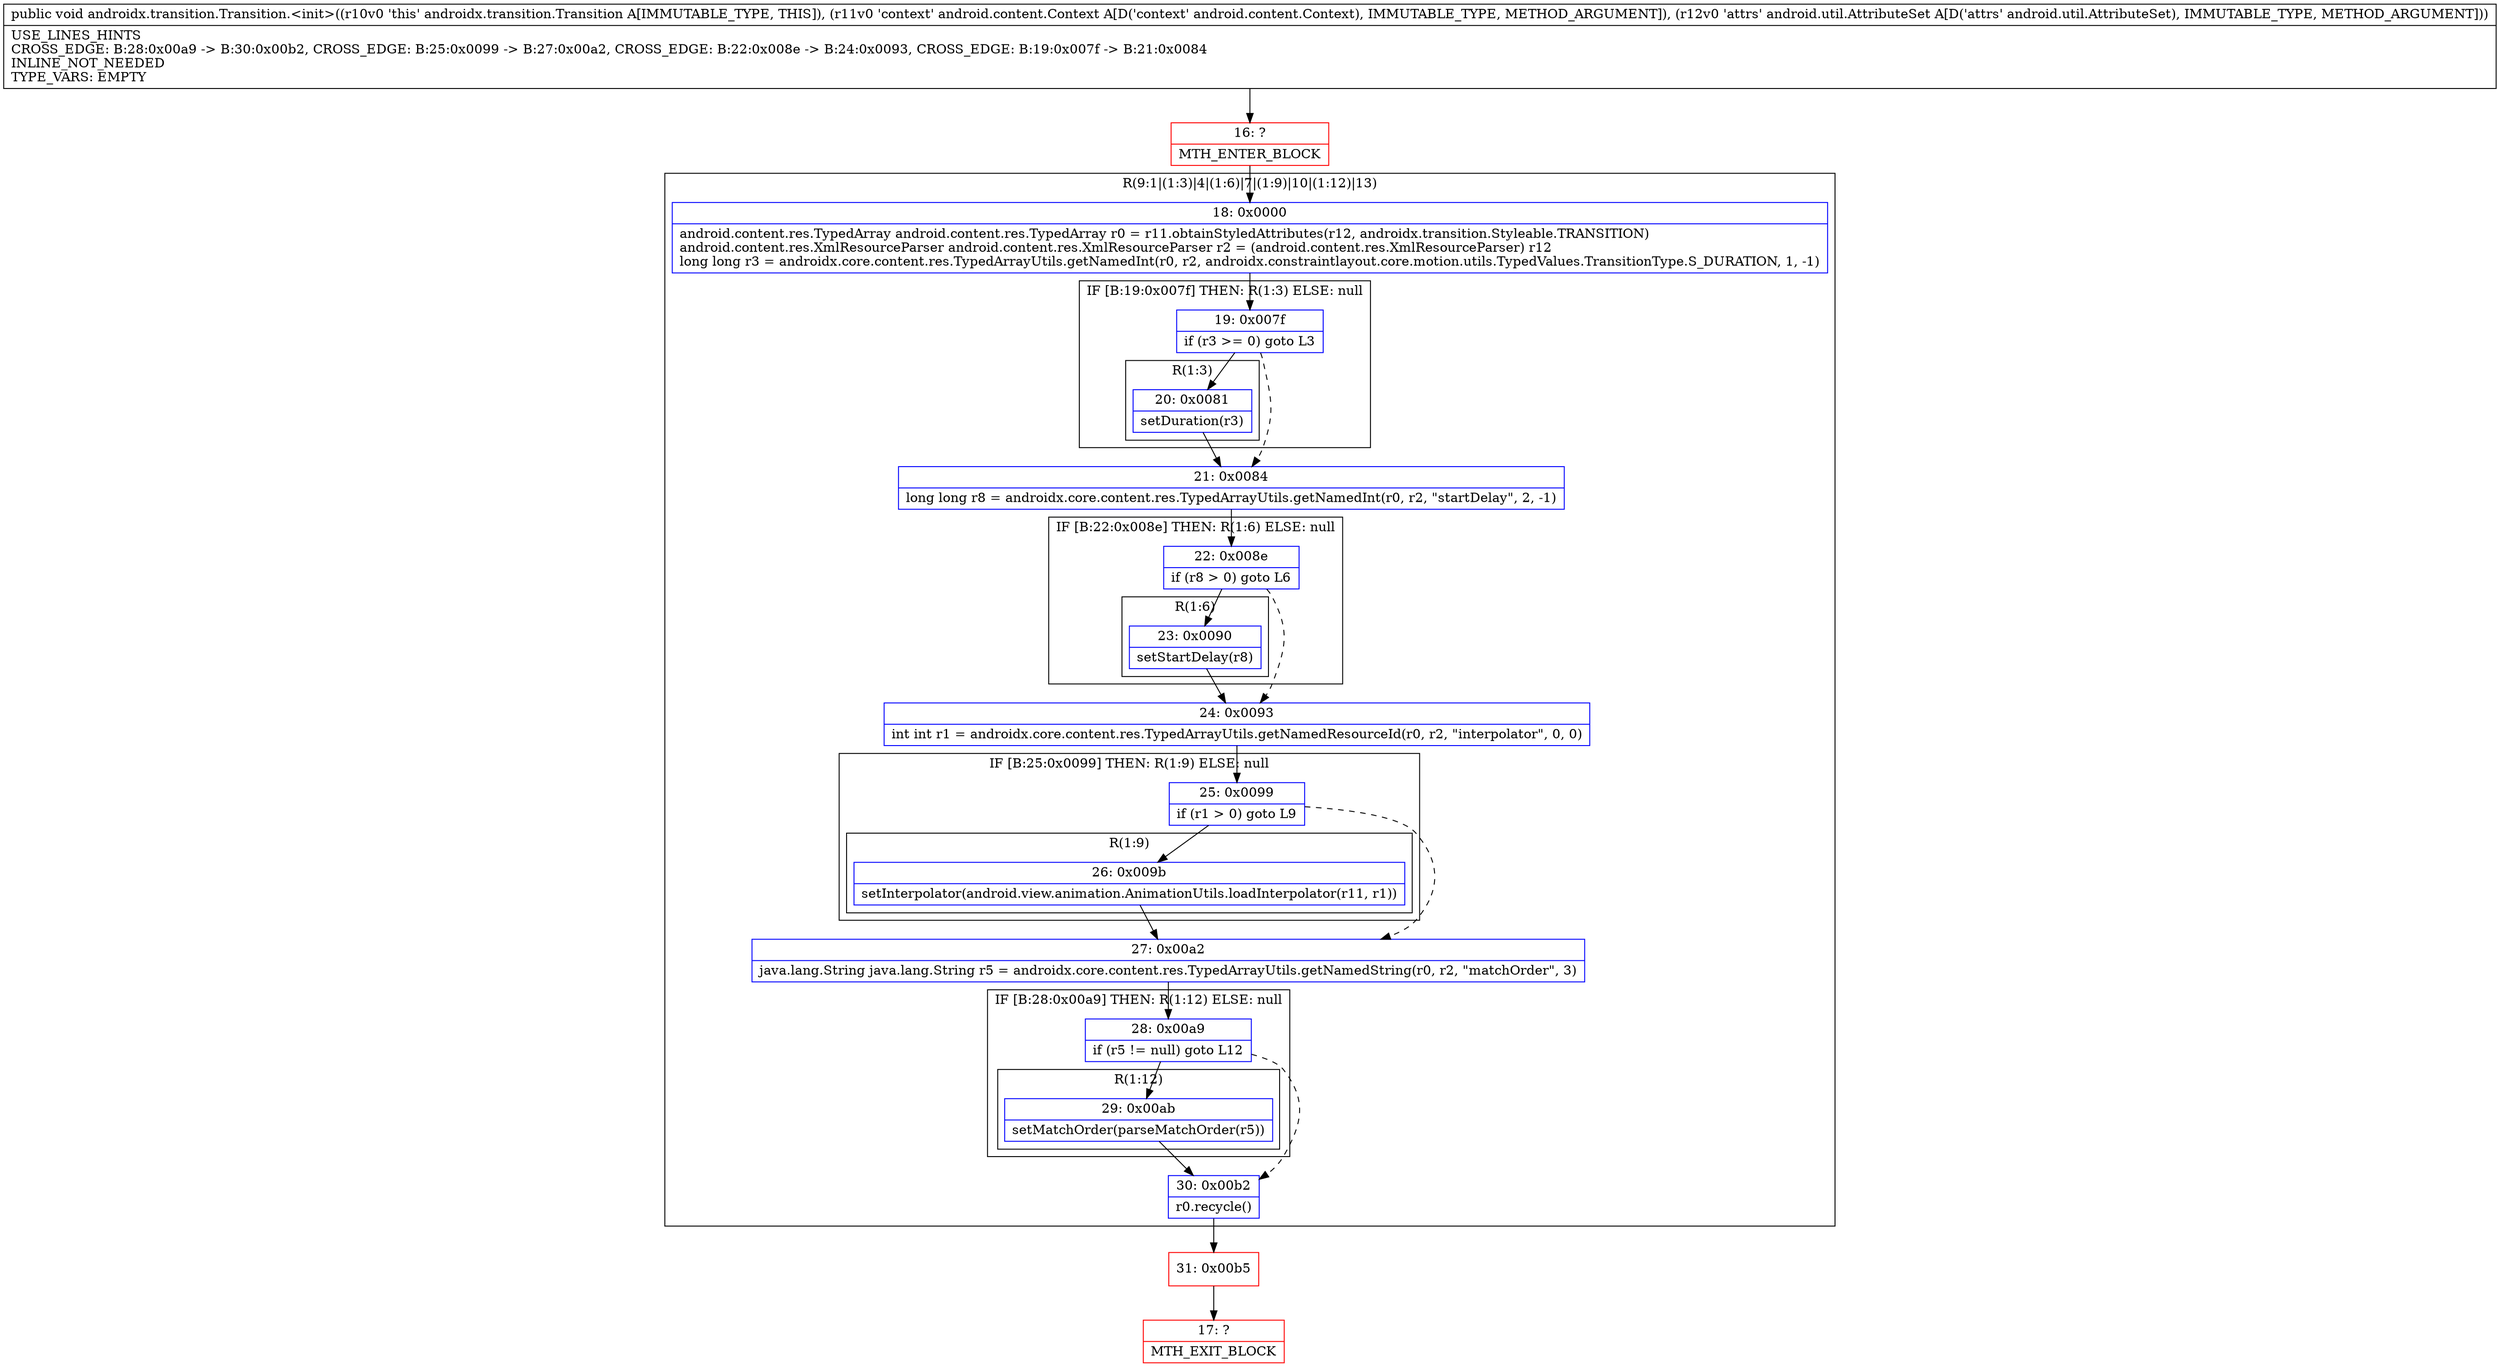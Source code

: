digraph "CFG forandroidx.transition.Transition.\<init\>(Landroid\/content\/Context;Landroid\/util\/AttributeSet;)V" {
subgraph cluster_Region_795158296 {
label = "R(9:1|(1:3)|4|(1:6)|7|(1:9)|10|(1:12)|13)";
node [shape=record,color=blue];
Node_18 [shape=record,label="{18\:\ 0x0000|android.content.res.TypedArray android.content.res.TypedArray r0 = r11.obtainStyledAttributes(r12, androidx.transition.Styleable.TRANSITION)\landroid.content.res.XmlResourceParser android.content.res.XmlResourceParser r2 = (android.content.res.XmlResourceParser) r12\llong long r3 = androidx.core.content.res.TypedArrayUtils.getNamedInt(r0, r2, androidx.constraintlayout.core.motion.utils.TypedValues.TransitionType.S_DURATION, 1, \-1)\l}"];
subgraph cluster_IfRegion_30168932 {
label = "IF [B:19:0x007f] THEN: R(1:3) ELSE: null";
node [shape=record,color=blue];
Node_19 [shape=record,label="{19\:\ 0x007f|if (r3 \>= 0) goto L3\l}"];
subgraph cluster_Region_425300755 {
label = "R(1:3)";
node [shape=record,color=blue];
Node_20 [shape=record,label="{20\:\ 0x0081|setDuration(r3)\l}"];
}
}
Node_21 [shape=record,label="{21\:\ 0x0084|long long r8 = androidx.core.content.res.TypedArrayUtils.getNamedInt(r0, r2, \"startDelay\", 2, \-1)\l}"];
subgraph cluster_IfRegion_1989704659 {
label = "IF [B:22:0x008e] THEN: R(1:6) ELSE: null";
node [shape=record,color=blue];
Node_22 [shape=record,label="{22\:\ 0x008e|if (r8 \> 0) goto L6\l}"];
subgraph cluster_Region_1891885055 {
label = "R(1:6)";
node [shape=record,color=blue];
Node_23 [shape=record,label="{23\:\ 0x0090|setStartDelay(r8)\l}"];
}
}
Node_24 [shape=record,label="{24\:\ 0x0093|int int r1 = androidx.core.content.res.TypedArrayUtils.getNamedResourceId(r0, r2, \"interpolator\", 0, 0)\l}"];
subgraph cluster_IfRegion_332906996 {
label = "IF [B:25:0x0099] THEN: R(1:9) ELSE: null";
node [shape=record,color=blue];
Node_25 [shape=record,label="{25\:\ 0x0099|if (r1 \> 0) goto L9\l}"];
subgraph cluster_Region_1187191190 {
label = "R(1:9)";
node [shape=record,color=blue];
Node_26 [shape=record,label="{26\:\ 0x009b|setInterpolator(android.view.animation.AnimationUtils.loadInterpolator(r11, r1))\l}"];
}
}
Node_27 [shape=record,label="{27\:\ 0x00a2|java.lang.String java.lang.String r5 = androidx.core.content.res.TypedArrayUtils.getNamedString(r0, r2, \"matchOrder\", 3)\l}"];
subgraph cluster_IfRegion_1940960382 {
label = "IF [B:28:0x00a9] THEN: R(1:12) ELSE: null";
node [shape=record,color=blue];
Node_28 [shape=record,label="{28\:\ 0x00a9|if (r5 != null) goto L12\l}"];
subgraph cluster_Region_493003216 {
label = "R(1:12)";
node [shape=record,color=blue];
Node_29 [shape=record,label="{29\:\ 0x00ab|setMatchOrder(parseMatchOrder(r5))\l}"];
}
}
Node_30 [shape=record,label="{30\:\ 0x00b2|r0.recycle()\l}"];
}
Node_16 [shape=record,color=red,label="{16\:\ ?|MTH_ENTER_BLOCK\l}"];
Node_31 [shape=record,color=red,label="{31\:\ 0x00b5}"];
Node_17 [shape=record,color=red,label="{17\:\ ?|MTH_EXIT_BLOCK\l}"];
MethodNode[shape=record,label="{public void androidx.transition.Transition.\<init\>((r10v0 'this' androidx.transition.Transition A[IMMUTABLE_TYPE, THIS]), (r11v0 'context' android.content.Context A[D('context' android.content.Context), IMMUTABLE_TYPE, METHOD_ARGUMENT]), (r12v0 'attrs' android.util.AttributeSet A[D('attrs' android.util.AttributeSet), IMMUTABLE_TYPE, METHOD_ARGUMENT]))  | USE_LINES_HINTS\lCROSS_EDGE: B:28:0x00a9 \-\> B:30:0x00b2, CROSS_EDGE: B:25:0x0099 \-\> B:27:0x00a2, CROSS_EDGE: B:22:0x008e \-\> B:24:0x0093, CROSS_EDGE: B:19:0x007f \-\> B:21:0x0084\lINLINE_NOT_NEEDED\lTYPE_VARS: EMPTY\l}"];
MethodNode -> Node_16;Node_18 -> Node_19;
Node_19 -> Node_20;
Node_19 -> Node_21[style=dashed];
Node_20 -> Node_21;
Node_21 -> Node_22;
Node_22 -> Node_23;
Node_22 -> Node_24[style=dashed];
Node_23 -> Node_24;
Node_24 -> Node_25;
Node_25 -> Node_26;
Node_25 -> Node_27[style=dashed];
Node_26 -> Node_27;
Node_27 -> Node_28;
Node_28 -> Node_29;
Node_28 -> Node_30[style=dashed];
Node_29 -> Node_30;
Node_30 -> Node_31;
Node_16 -> Node_18;
Node_31 -> Node_17;
}

